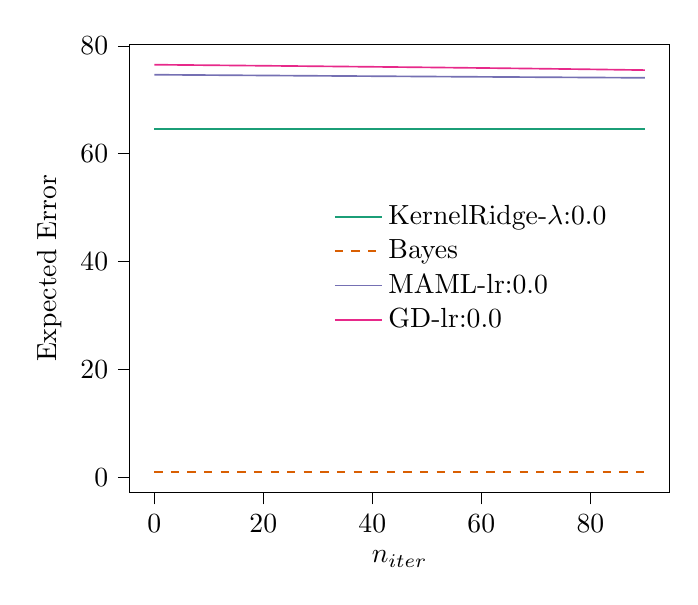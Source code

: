 % This file was created with tikzplotlib v0.10.1.
\begin{tikzpicture}

\definecolor{chocolate217952}{RGB}{217,95,2}
\definecolor{darkcyan27158119}{RGB}{27,158,119}
\definecolor{darkgray176}{RGB}{176,176,176}
\definecolor{deeppink23141138}{RGB}{231,41,138}
\definecolor{lightslategray117112179}{RGB}{117,112,179}

\begin{axis}[
legend cell align={left},
legend style={fill opacity=0.8, draw opacity=1, text opacity=1, at={(0.91,0.5)}, anchor=east, draw=none},
tick align=outside,
tick pos=left,
x grid style={darkgray176},
xlabel={\(\displaystyle n_{iter}\)},
xmin=-4.5, xmax=94.5,
xtick style={color=black},
y grid style={darkgray176},
ylabel={Expected Error},
ymin=-2.777, ymax=80.276,
ytick style={color=black}
]
\addplot [semithick, darkcyan27158119]
table {%
0 64.567
10 64.567
20 64.567
30 64.567
40 64.567
50 64.567
60 64.567
70 64.567
80 64.567
90 64.567
};
\addlegendentry{KernelRidge-$\lambda$:0.0}
\addplot [semithick, chocolate217952, dashed]
table {%
0 0.998
10 0.998
20 0.998
30 0.998
40 0.998
50 0.998
60 0.998
70 0.998
80 0.998
90 0.998
};
\addlegendentry{Bayes}
\addplot [semithick, lightslategray117112179]
table {%
0 74.643
10 74.573
20 74.505
30 74.438
40 74.374
50 74.31
60 74.249
70 74.189
80 74.13
90 74.072
};
\addlegendentry{MAML-lr:0.0}
\addplot [semithick, deeppink23141138]
table {%
0 76.501
10 76.403
20 76.306
30 76.209
40 76.109
50 76.004
60 75.893
70 75.773
80 75.642
90 75.498
};
\addlegendentry{GD-lr:0.0}
\end{axis}

\end{tikzpicture}
